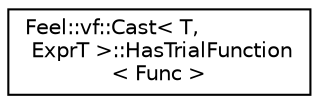 digraph "Graphical Class Hierarchy"
{
 // LATEX_PDF_SIZE
  edge [fontname="Helvetica",fontsize="10",labelfontname="Helvetica",labelfontsize="10"];
  node [fontname="Helvetica",fontsize="10",shape=record];
  rankdir="LR";
  Node0 [label="Feel::vf::Cast\< T,\l ExprT \>::HasTrialFunction\l\< Func \>",height=0.2,width=0.4,color="black", fillcolor="white", style="filled",URL="$structFeel_1_1vf_1_1Cast_1_1HasTrialFunction.html",tooltip=" "];
}
